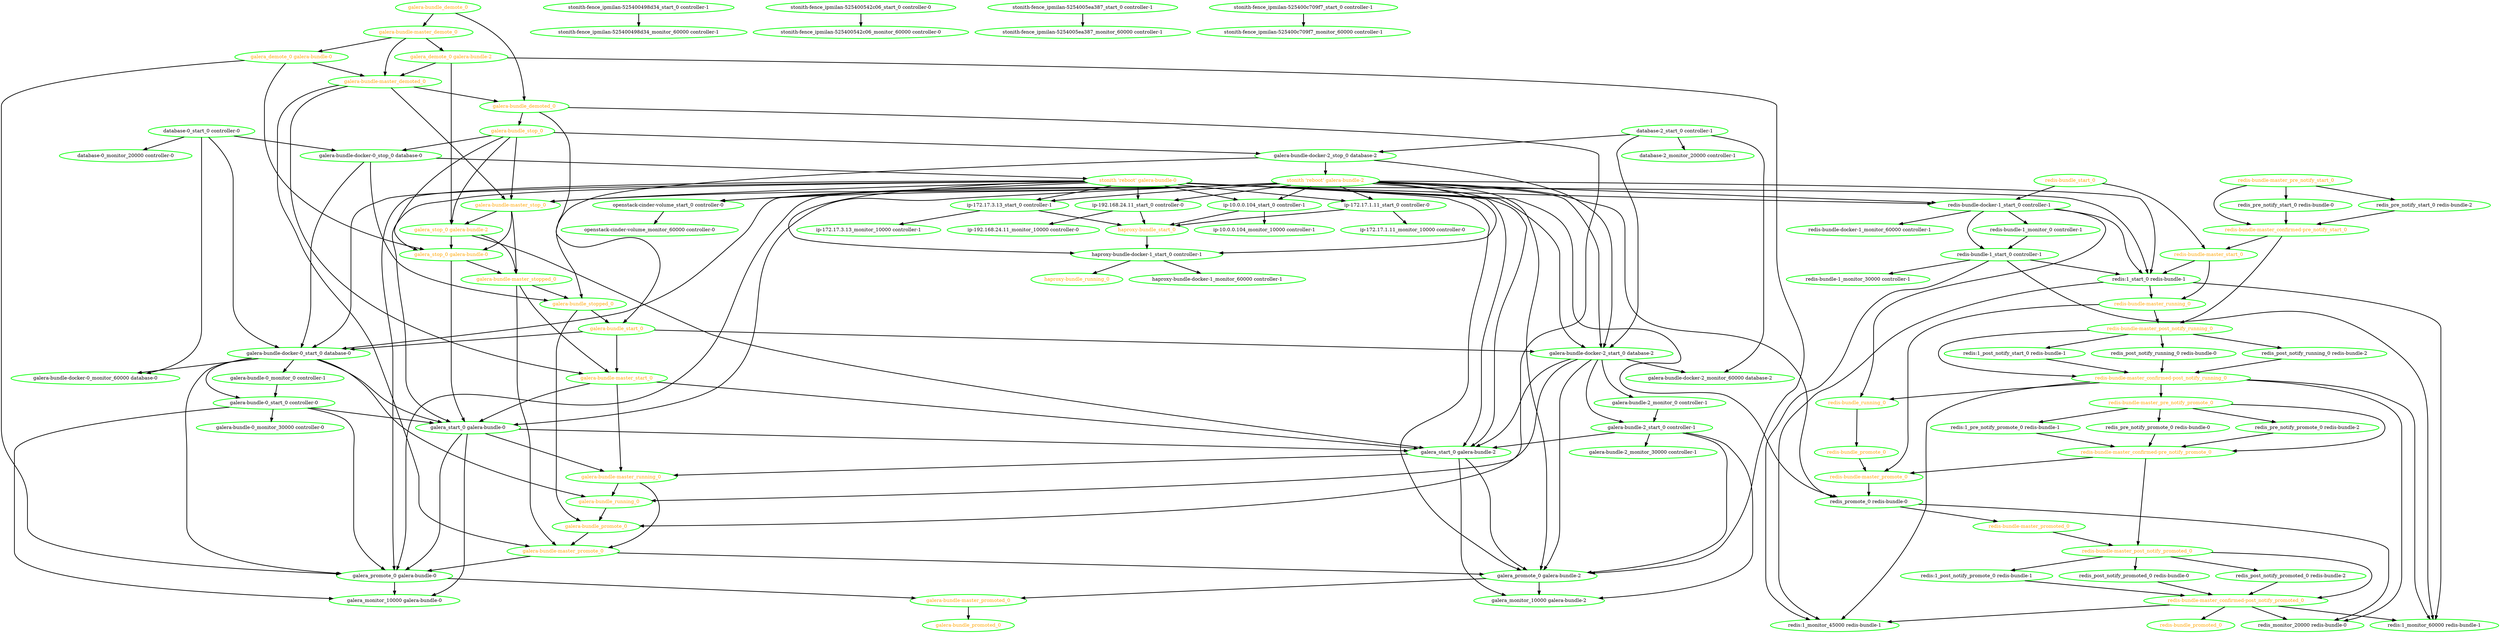  digraph "g" {
"database-0_monitor_20000 controller-0" [ style=bold color="green" fontcolor="black"]
"database-0_start_0 controller-0" -> "database-0_monitor_20000 controller-0" [ style = bold]
"database-0_start_0 controller-0" -> "galera-bundle-docker-0_monitor_60000 database-0" [ style = bold]
"database-0_start_0 controller-0" -> "galera-bundle-docker-0_start_0 database-0" [ style = bold]
"database-0_start_0 controller-0" -> "galera-bundle-docker-0_stop_0 database-0" [ style = bold]
"database-0_start_0 controller-0" [ style=bold color="green" fontcolor="black"]
"database-2_monitor_20000 controller-1" [ style=bold color="green" fontcolor="black"]
"database-2_start_0 controller-1" -> "database-2_monitor_20000 controller-1" [ style = bold]
"database-2_start_0 controller-1" -> "galera-bundle-docker-2_monitor_60000 database-2" [ style = bold]
"database-2_start_0 controller-1" -> "galera-bundle-docker-2_start_0 database-2" [ style = bold]
"database-2_start_0 controller-1" -> "galera-bundle-docker-2_stop_0 database-2" [ style = bold]
"database-2_start_0 controller-1" [ style=bold color="green" fontcolor="black"]
"galera-bundle-0_monitor_0 controller-1" -> "galera-bundle-0_start_0 controller-0" [ style = bold]
"galera-bundle-0_monitor_0 controller-1" [ style=bold color="green" fontcolor="black"]
"galera-bundle-0_monitor_30000 controller-0" [ style=bold color="green" fontcolor="black"]
"galera-bundle-0_start_0 controller-0" -> "galera-bundle-0_monitor_30000 controller-0" [ style = bold]
"galera-bundle-0_start_0 controller-0" -> "galera_monitor_10000 galera-bundle-0" [ style = bold]
"galera-bundle-0_start_0 controller-0" -> "galera_promote_0 galera-bundle-0" [ style = bold]
"galera-bundle-0_start_0 controller-0" -> "galera_start_0 galera-bundle-0" [ style = bold]
"galera-bundle-0_start_0 controller-0" [ style=bold color="green" fontcolor="black"]
"galera-bundle-2_monitor_0 controller-1" -> "galera-bundle-2_start_0 controller-1" [ style = bold]
"galera-bundle-2_monitor_0 controller-1" [ style=bold color="green" fontcolor="black"]
"galera-bundle-2_monitor_30000 controller-1" [ style=bold color="green" fontcolor="black"]
"galera-bundle-2_start_0 controller-1" -> "galera-bundle-2_monitor_30000 controller-1" [ style = bold]
"galera-bundle-2_start_0 controller-1" -> "galera_monitor_10000 galera-bundle-2" [ style = bold]
"galera-bundle-2_start_0 controller-1" -> "galera_promote_0 galera-bundle-2" [ style = bold]
"galera-bundle-2_start_0 controller-1" -> "galera_start_0 galera-bundle-2" [ style = bold]
"galera-bundle-2_start_0 controller-1" [ style=bold color="green" fontcolor="black"]
"galera-bundle-docker-0_monitor_60000 database-0" [ style=bold color="green" fontcolor="black"]
"galera-bundle-docker-0_start_0 database-0" -> "galera-bundle-0_monitor_0 controller-1" [ style = bold]
"galera-bundle-docker-0_start_0 database-0" -> "galera-bundle-0_start_0 controller-0" [ style = bold]
"galera-bundle-docker-0_start_0 database-0" -> "galera-bundle-docker-0_monitor_60000 database-0" [ style = bold]
"galera-bundle-docker-0_start_0 database-0" -> "galera-bundle_running_0" [ style = bold]
"galera-bundle-docker-0_start_0 database-0" -> "galera_promote_0 galera-bundle-0" [ style = bold]
"galera-bundle-docker-0_start_0 database-0" -> "galera_start_0 galera-bundle-0" [ style = bold]
"galera-bundle-docker-0_start_0 database-0" [ style=bold color="green" fontcolor="black"]
"galera-bundle-docker-0_stop_0 database-0" -> "galera-bundle-docker-0_start_0 database-0" [ style = bold]
"galera-bundle-docker-0_stop_0 database-0" -> "galera-bundle_stopped_0" [ style = bold]
"galera-bundle-docker-0_stop_0 database-0" -> "stonith 'reboot' galera-bundle-0" [ style = bold]
"galera-bundle-docker-0_stop_0 database-0" [ style=bold color="green" fontcolor="black"]
"galera-bundle-docker-2_monitor_60000 database-2" [ style=bold color="green" fontcolor="black"]
"galera-bundle-docker-2_start_0 database-2" -> "galera-bundle-2_monitor_0 controller-1" [ style = bold]
"galera-bundle-docker-2_start_0 database-2" -> "galera-bundle-2_start_0 controller-1" [ style = bold]
"galera-bundle-docker-2_start_0 database-2" -> "galera-bundle-docker-2_monitor_60000 database-2" [ style = bold]
"galera-bundle-docker-2_start_0 database-2" -> "galera-bundle_running_0" [ style = bold]
"galera-bundle-docker-2_start_0 database-2" -> "galera_promote_0 galera-bundle-2" [ style = bold]
"galera-bundle-docker-2_start_0 database-2" -> "galera_start_0 galera-bundle-2" [ style = bold]
"galera-bundle-docker-2_start_0 database-2" [ style=bold color="green" fontcolor="black"]
"galera-bundle-docker-2_stop_0 database-2" -> "galera-bundle-docker-2_start_0 database-2" [ style = bold]
"galera-bundle-docker-2_stop_0 database-2" -> "galera-bundle_stopped_0" [ style = bold]
"galera-bundle-docker-2_stop_0 database-2" -> "stonith 'reboot' galera-bundle-2" [ style = bold]
"galera-bundle-docker-2_stop_0 database-2" [ style=bold color="green" fontcolor="black"]
"galera-bundle-master_demote_0" -> "galera-bundle-master_demoted_0" [ style = bold]
"galera-bundle-master_demote_0" -> "galera_demote_0 galera-bundle-0" [ style = bold]
"galera-bundle-master_demote_0" -> "galera_demote_0 galera-bundle-2" [ style = bold]
"galera-bundle-master_demote_0" [ style=bold color="green" fontcolor="orange"]
"galera-bundle-master_demoted_0" -> "galera-bundle-master_promote_0" [ style = bold]
"galera-bundle-master_demoted_0" -> "galera-bundle-master_start_0" [ style = bold]
"galera-bundle-master_demoted_0" -> "galera-bundle-master_stop_0" [ style = bold]
"galera-bundle-master_demoted_0" -> "galera-bundle_demoted_0" [ style = bold]
"galera-bundle-master_demoted_0" [ style=bold color="green" fontcolor="orange"]
"galera-bundle-master_promote_0" -> "galera_promote_0 galera-bundle-0" [ style = bold]
"galera-bundle-master_promote_0" -> "galera_promote_0 galera-bundle-2" [ style = bold]
"galera-bundle-master_promote_0" [ style=bold color="green" fontcolor="orange"]
"galera-bundle-master_promoted_0" -> "galera-bundle_promoted_0" [ style = bold]
"galera-bundle-master_promoted_0" [ style=bold color="green" fontcolor="orange"]
"galera-bundle-master_running_0" -> "galera-bundle-master_promote_0" [ style = bold]
"galera-bundle-master_running_0" -> "galera-bundle_running_0" [ style = bold]
"galera-bundle-master_running_0" [ style=bold color="green" fontcolor="orange"]
"galera-bundle-master_start_0" -> "galera-bundle-master_running_0" [ style = bold]
"galera-bundle-master_start_0" -> "galera_start_0 galera-bundle-0" [ style = bold]
"galera-bundle-master_start_0" -> "galera_start_0 galera-bundle-2" [ style = bold]
"galera-bundle-master_start_0" [ style=bold color="green" fontcolor="orange"]
"galera-bundle-master_stop_0" -> "galera-bundle-master_stopped_0" [ style = bold]
"galera-bundle-master_stop_0" -> "galera_stop_0 galera-bundle-0" [ style = bold]
"galera-bundle-master_stop_0" -> "galera_stop_0 galera-bundle-2" [ style = bold]
"galera-bundle-master_stop_0" [ style=bold color="green" fontcolor="orange"]
"galera-bundle-master_stopped_0" -> "galera-bundle-master_promote_0" [ style = bold]
"galera-bundle-master_stopped_0" -> "galera-bundle-master_start_0" [ style = bold]
"galera-bundle-master_stopped_0" -> "galera-bundle_stopped_0" [ style = bold]
"galera-bundle-master_stopped_0" [ style=bold color="green" fontcolor="orange"]
"galera-bundle_demote_0" -> "galera-bundle-master_demote_0" [ style = bold]
"galera-bundle_demote_0" -> "galera-bundle_demoted_0" [ style = bold]
"galera-bundle_demote_0" [ style=bold color="green" fontcolor="orange"]
"galera-bundle_demoted_0" -> "galera-bundle_promote_0" [ style = bold]
"galera-bundle_demoted_0" -> "galera-bundle_start_0" [ style = bold]
"galera-bundle_demoted_0" -> "galera-bundle_stop_0" [ style = bold]
"galera-bundle_demoted_0" [ style=bold color="green" fontcolor="orange"]
"galera-bundle_promote_0" -> "galera-bundle-master_promote_0" [ style = bold]
"galera-bundle_promote_0" [ style=bold color="green" fontcolor="orange"]
"galera-bundle_promoted_0" [ style=bold color="green" fontcolor="orange"]
"galera-bundle_running_0" -> "galera-bundle_promote_0" [ style = bold]
"galera-bundle_running_0" [ style=bold color="green" fontcolor="orange"]
"galera-bundle_start_0" -> "galera-bundle-docker-0_start_0 database-0" [ style = bold]
"galera-bundle_start_0" -> "galera-bundle-docker-2_start_0 database-2" [ style = bold]
"galera-bundle_start_0" -> "galera-bundle-master_start_0" [ style = bold]
"galera-bundle_start_0" [ style=bold color="green" fontcolor="orange"]
"galera-bundle_stop_0" -> "galera-bundle-docker-0_stop_0 database-0" [ style = bold]
"galera-bundle_stop_0" -> "galera-bundle-docker-2_stop_0 database-2" [ style = bold]
"galera-bundle_stop_0" -> "galera-bundle-master_stop_0" [ style = bold]
"galera-bundle_stop_0" -> "galera_stop_0 galera-bundle-0" [ style = bold]
"galera-bundle_stop_0" -> "galera_stop_0 galera-bundle-2" [ style = bold]
"galera-bundle_stop_0" [ style=bold color="green" fontcolor="orange"]
"galera-bundle_stopped_0" -> "galera-bundle_promote_0" [ style = bold]
"galera-bundle_stopped_0" -> "galera-bundle_start_0" [ style = bold]
"galera-bundle_stopped_0" [ style=bold color="green" fontcolor="orange"]
"galera_demote_0 galera-bundle-0" -> "galera-bundle-master_demoted_0" [ style = bold]
"galera_demote_0 galera-bundle-0" -> "galera_promote_0 galera-bundle-0" [ style = bold]
"galera_demote_0 galera-bundle-0" -> "galera_stop_0 galera-bundle-0" [ style = bold]
"galera_demote_0 galera-bundle-0" [ style=bold color="green" fontcolor="orange"]
"galera_demote_0 galera-bundle-2" -> "galera-bundle-master_demoted_0" [ style = bold]
"galera_demote_0 galera-bundle-2" -> "galera_promote_0 galera-bundle-2" [ style = bold]
"galera_demote_0 galera-bundle-2" -> "galera_stop_0 galera-bundle-2" [ style = bold]
"galera_demote_0 galera-bundle-2" [ style=bold color="green" fontcolor="orange"]
"galera_monitor_10000 galera-bundle-0" [ style=bold color="green" fontcolor="black"]
"galera_monitor_10000 galera-bundle-2" [ style=bold color="green" fontcolor="black"]
"galera_promote_0 galera-bundle-0" -> "galera-bundle-master_promoted_0" [ style = bold]
"galera_promote_0 galera-bundle-0" -> "galera_monitor_10000 galera-bundle-0" [ style = bold]
"galera_promote_0 galera-bundle-0" [ style=bold color="green" fontcolor="black"]
"galera_promote_0 galera-bundle-2" -> "galera-bundle-master_promoted_0" [ style = bold]
"galera_promote_0 galera-bundle-2" -> "galera_monitor_10000 galera-bundle-2" [ style = bold]
"galera_promote_0 galera-bundle-2" [ style=bold color="green" fontcolor="black"]
"galera_start_0 galera-bundle-0" -> "galera-bundle-master_running_0" [ style = bold]
"galera_start_0 galera-bundle-0" -> "galera_monitor_10000 galera-bundle-0" [ style = bold]
"galera_start_0 galera-bundle-0" -> "galera_promote_0 galera-bundle-0" [ style = bold]
"galera_start_0 galera-bundle-0" -> "galera_start_0 galera-bundle-2" [ style = bold]
"galera_start_0 galera-bundle-0" [ style=bold color="green" fontcolor="black"]
"galera_start_0 galera-bundle-2" -> "galera-bundle-master_running_0" [ style = bold]
"galera_start_0 galera-bundle-2" -> "galera_monitor_10000 galera-bundle-2" [ style = bold]
"galera_start_0 galera-bundle-2" -> "galera_promote_0 galera-bundle-2" [ style = bold]
"galera_start_0 galera-bundle-2" [ style=bold color="green" fontcolor="black"]
"galera_stop_0 galera-bundle-0" -> "galera-bundle-master_stopped_0" [ style = bold]
"galera_stop_0 galera-bundle-0" -> "galera_start_0 galera-bundle-0" [ style = bold]
"galera_stop_0 galera-bundle-0" [ style=bold color="green" fontcolor="orange"]
"galera_stop_0 galera-bundle-2" -> "galera-bundle-master_stopped_0" [ style = bold]
"galera_stop_0 galera-bundle-2" -> "galera_start_0 galera-bundle-2" [ style = bold]
"galera_stop_0 galera-bundle-2" -> "galera_stop_0 galera-bundle-0" [ style = bold]
"galera_stop_0 galera-bundle-2" [ style=bold color="green" fontcolor="orange"]
"haproxy-bundle-docker-1_monitor_60000 controller-1" [ style=bold color="green" fontcolor="black"]
"haproxy-bundle-docker-1_start_0 controller-1" -> "haproxy-bundle-docker-1_monitor_60000 controller-1" [ style = bold]
"haproxy-bundle-docker-1_start_0 controller-1" -> "haproxy-bundle_running_0" [ style = bold]
"haproxy-bundle-docker-1_start_0 controller-1" [ style=bold color="green" fontcolor="black"]
"haproxy-bundle_running_0" [ style=bold color="green" fontcolor="orange"]
"haproxy-bundle_start_0" -> "haproxy-bundle-docker-1_start_0 controller-1" [ style = bold]
"haproxy-bundle_start_0" [ style=bold color="green" fontcolor="orange"]
"ip-10.0.0.104_monitor_10000 controller-1" [ style=bold color="green" fontcolor="black"]
"ip-10.0.0.104_start_0 controller-1" -> "haproxy-bundle_start_0" [ style = bold]
"ip-10.0.0.104_start_0 controller-1" -> "ip-10.0.0.104_monitor_10000 controller-1" [ style = bold]
"ip-10.0.0.104_start_0 controller-1" [ style=bold color="green" fontcolor="black"]
"ip-172.17.1.11_monitor_10000 controller-0" [ style=bold color="green" fontcolor="black"]
"ip-172.17.1.11_start_0 controller-0" -> "haproxy-bundle_start_0" [ style = bold]
"ip-172.17.1.11_start_0 controller-0" -> "ip-172.17.1.11_monitor_10000 controller-0" [ style = bold]
"ip-172.17.1.11_start_0 controller-0" [ style=bold color="green" fontcolor="black"]
"ip-172.17.3.13_monitor_10000 controller-1" [ style=bold color="green" fontcolor="black"]
"ip-172.17.3.13_start_0 controller-1" -> "haproxy-bundle_start_0" [ style = bold]
"ip-172.17.3.13_start_0 controller-1" -> "ip-172.17.3.13_monitor_10000 controller-1" [ style = bold]
"ip-172.17.3.13_start_0 controller-1" [ style=bold color="green" fontcolor="black"]
"ip-192.168.24.11_monitor_10000 controller-0" [ style=bold color="green" fontcolor="black"]
"ip-192.168.24.11_start_0 controller-0" -> "haproxy-bundle_start_0" [ style = bold]
"ip-192.168.24.11_start_0 controller-0" -> "ip-192.168.24.11_monitor_10000 controller-0" [ style = bold]
"ip-192.168.24.11_start_0 controller-0" [ style=bold color="green" fontcolor="black"]
"openstack-cinder-volume_monitor_60000 controller-0" [ style=bold color="green" fontcolor="black"]
"openstack-cinder-volume_start_0 controller-0" -> "openstack-cinder-volume_monitor_60000 controller-0" [ style = bold]
"openstack-cinder-volume_start_0 controller-0" [ style=bold color="green" fontcolor="black"]
"redis-bundle-1_monitor_0 controller-1" -> "redis-bundle-1_start_0 controller-1" [ style = bold]
"redis-bundle-1_monitor_0 controller-1" [ style=bold color="green" fontcolor="black"]
"redis-bundle-1_monitor_30000 controller-1" [ style=bold color="green" fontcolor="black"]
"redis-bundle-1_start_0 controller-1" -> "redis-bundle-1_monitor_30000 controller-1" [ style = bold]
"redis-bundle-1_start_0 controller-1" -> "redis:1_monitor_45000 redis-bundle-1" [ style = bold]
"redis-bundle-1_start_0 controller-1" -> "redis:1_monitor_60000 redis-bundle-1" [ style = bold]
"redis-bundle-1_start_0 controller-1" -> "redis:1_start_0 redis-bundle-1" [ style = bold]
"redis-bundle-1_start_0 controller-1" [ style=bold color="green" fontcolor="black"]
"redis-bundle-docker-1_monitor_60000 controller-1" [ style=bold color="green" fontcolor="black"]
"redis-bundle-docker-1_start_0 controller-1" -> "redis-bundle-1_monitor_0 controller-1" [ style = bold]
"redis-bundle-docker-1_start_0 controller-1" -> "redis-bundle-1_start_0 controller-1" [ style = bold]
"redis-bundle-docker-1_start_0 controller-1" -> "redis-bundle-docker-1_monitor_60000 controller-1" [ style = bold]
"redis-bundle-docker-1_start_0 controller-1" -> "redis-bundle_running_0" [ style = bold]
"redis-bundle-docker-1_start_0 controller-1" -> "redis:1_start_0 redis-bundle-1" [ style = bold]
"redis-bundle-docker-1_start_0 controller-1" [ style=bold color="green" fontcolor="black"]
"redis-bundle-master_confirmed-post_notify_promoted_0" -> "redis-bundle_promoted_0" [ style = bold]
"redis-bundle-master_confirmed-post_notify_promoted_0" -> "redis:1_monitor_45000 redis-bundle-1" [ style = bold]
"redis-bundle-master_confirmed-post_notify_promoted_0" -> "redis:1_monitor_60000 redis-bundle-1" [ style = bold]
"redis-bundle-master_confirmed-post_notify_promoted_0" -> "redis_monitor_20000 redis-bundle-0" [ style = bold]
"redis-bundle-master_confirmed-post_notify_promoted_0" [ style=bold color="green" fontcolor="orange"]
"redis-bundle-master_confirmed-post_notify_running_0" -> "redis-bundle-master_pre_notify_promote_0" [ style = bold]
"redis-bundle-master_confirmed-post_notify_running_0" -> "redis-bundle_running_0" [ style = bold]
"redis-bundle-master_confirmed-post_notify_running_0" -> "redis:1_monitor_45000 redis-bundle-1" [ style = bold]
"redis-bundle-master_confirmed-post_notify_running_0" -> "redis:1_monitor_60000 redis-bundle-1" [ style = bold]
"redis-bundle-master_confirmed-post_notify_running_0" -> "redis_monitor_20000 redis-bundle-0" [ style = bold]
"redis-bundle-master_confirmed-post_notify_running_0" [ style=bold color="green" fontcolor="orange"]
"redis-bundle-master_confirmed-pre_notify_promote_0" -> "redis-bundle-master_post_notify_promoted_0" [ style = bold]
"redis-bundle-master_confirmed-pre_notify_promote_0" -> "redis-bundle-master_promote_0" [ style = bold]
"redis-bundle-master_confirmed-pre_notify_promote_0" [ style=bold color="green" fontcolor="orange"]
"redis-bundle-master_confirmed-pre_notify_start_0" -> "redis-bundle-master_post_notify_running_0" [ style = bold]
"redis-bundle-master_confirmed-pre_notify_start_0" -> "redis-bundle-master_start_0" [ style = bold]
"redis-bundle-master_confirmed-pre_notify_start_0" [ style=bold color="green" fontcolor="orange"]
"redis-bundle-master_post_notify_promoted_0" -> "redis-bundle-master_confirmed-post_notify_promoted_0" [ style = bold]
"redis-bundle-master_post_notify_promoted_0" -> "redis:1_post_notify_promote_0 redis-bundle-1" [ style = bold]
"redis-bundle-master_post_notify_promoted_0" -> "redis_post_notify_promoted_0 redis-bundle-0" [ style = bold]
"redis-bundle-master_post_notify_promoted_0" -> "redis_post_notify_promoted_0 redis-bundle-2" [ style = bold]
"redis-bundle-master_post_notify_promoted_0" [ style=bold color="green" fontcolor="orange"]
"redis-bundle-master_post_notify_running_0" -> "redis-bundle-master_confirmed-post_notify_running_0" [ style = bold]
"redis-bundle-master_post_notify_running_0" -> "redis:1_post_notify_start_0 redis-bundle-1" [ style = bold]
"redis-bundle-master_post_notify_running_0" -> "redis_post_notify_running_0 redis-bundle-0" [ style = bold]
"redis-bundle-master_post_notify_running_0" -> "redis_post_notify_running_0 redis-bundle-2" [ style = bold]
"redis-bundle-master_post_notify_running_0" [ style=bold color="green" fontcolor="orange"]
"redis-bundle-master_pre_notify_promote_0" -> "redis-bundle-master_confirmed-pre_notify_promote_0" [ style = bold]
"redis-bundle-master_pre_notify_promote_0" -> "redis:1_pre_notify_promote_0 redis-bundle-1" [ style = bold]
"redis-bundle-master_pre_notify_promote_0" -> "redis_pre_notify_promote_0 redis-bundle-0" [ style = bold]
"redis-bundle-master_pre_notify_promote_0" -> "redis_pre_notify_promote_0 redis-bundle-2" [ style = bold]
"redis-bundle-master_pre_notify_promote_0" [ style=bold color="green" fontcolor="orange"]
"redis-bundle-master_pre_notify_start_0" -> "redis-bundle-master_confirmed-pre_notify_start_0" [ style = bold]
"redis-bundle-master_pre_notify_start_0" -> "redis_pre_notify_start_0 redis-bundle-0" [ style = bold]
"redis-bundle-master_pre_notify_start_0" -> "redis_pre_notify_start_0 redis-bundle-2" [ style = bold]
"redis-bundle-master_pre_notify_start_0" [ style=bold color="green" fontcolor="orange"]
"redis-bundle-master_promote_0" -> "redis_promote_0 redis-bundle-0" [ style = bold]
"redis-bundle-master_promote_0" [ style=bold color="green" fontcolor="orange"]
"redis-bundle-master_promoted_0" -> "redis-bundle-master_post_notify_promoted_0" [ style = bold]
"redis-bundle-master_promoted_0" [ style=bold color="green" fontcolor="orange"]
"redis-bundle-master_running_0" -> "redis-bundle-master_post_notify_running_0" [ style = bold]
"redis-bundle-master_running_0" -> "redis-bundle-master_promote_0" [ style = bold]
"redis-bundle-master_running_0" [ style=bold color="green" fontcolor="orange"]
"redis-bundle-master_start_0" -> "redis-bundle-master_running_0" [ style = bold]
"redis-bundle-master_start_0" -> "redis:1_start_0 redis-bundle-1" [ style = bold]
"redis-bundle-master_start_0" [ style=bold color="green" fontcolor="orange"]
"redis-bundle_promote_0" -> "redis-bundle-master_promote_0" [ style = bold]
"redis-bundle_promote_0" [ style=bold color="green" fontcolor="orange"]
"redis-bundle_promoted_0" [ style=bold color="green" fontcolor="orange"]
"redis-bundle_running_0" -> "redis-bundle_promote_0" [ style = bold]
"redis-bundle_running_0" [ style=bold color="green" fontcolor="orange"]
"redis-bundle_start_0" -> "redis-bundle-docker-1_start_0 controller-1" [ style = bold]
"redis-bundle_start_0" -> "redis-bundle-master_start_0" [ style = bold]
"redis-bundle_start_0" [ style=bold color="green" fontcolor="orange"]
"redis:1_monitor_45000 redis-bundle-1" [ style=bold color="green" fontcolor="black"]
"redis:1_monitor_60000 redis-bundle-1" [ style=bold color="green" fontcolor="black"]
"redis:1_post_notify_promote_0 redis-bundle-1" -> "redis-bundle-master_confirmed-post_notify_promoted_0" [ style = bold]
"redis:1_post_notify_promote_0 redis-bundle-1" [ style=bold color="green" fontcolor="black"]
"redis:1_post_notify_start_0 redis-bundle-1" -> "redis-bundle-master_confirmed-post_notify_running_0" [ style = bold]
"redis:1_post_notify_start_0 redis-bundle-1" [ style=bold color="green" fontcolor="black"]
"redis:1_pre_notify_promote_0 redis-bundle-1" -> "redis-bundle-master_confirmed-pre_notify_promote_0" [ style = bold]
"redis:1_pre_notify_promote_0 redis-bundle-1" [ style=bold color="green" fontcolor="black"]
"redis:1_start_0 redis-bundle-1" -> "redis-bundle-master_running_0" [ style = bold]
"redis:1_start_0 redis-bundle-1" -> "redis:1_monitor_45000 redis-bundle-1" [ style = bold]
"redis:1_start_0 redis-bundle-1" -> "redis:1_monitor_60000 redis-bundle-1" [ style = bold]
"redis:1_start_0 redis-bundle-1" [ style=bold color="green" fontcolor="black"]
"redis_monitor_20000 redis-bundle-0" [ style=bold color="green" fontcolor="black"]
"redis_post_notify_promoted_0 redis-bundle-0" -> "redis-bundle-master_confirmed-post_notify_promoted_0" [ style = bold]
"redis_post_notify_promoted_0 redis-bundle-0" [ style=bold color="green" fontcolor="black"]
"redis_post_notify_promoted_0 redis-bundle-2" -> "redis-bundle-master_confirmed-post_notify_promoted_0" [ style = bold]
"redis_post_notify_promoted_0 redis-bundle-2" [ style=bold color="green" fontcolor="black"]
"redis_post_notify_running_0 redis-bundle-0" -> "redis-bundle-master_confirmed-post_notify_running_0" [ style = bold]
"redis_post_notify_running_0 redis-bundle-0" [ style=bold color="green" fontcolor="black"]
"redis_post_notify_running_0 redis-bundle-2" -> "redis-bundle-master_confirmed-post_notify_running_0" [ style = bold]
"redis_post_notify_running_0 redis-bundle-2" [ style=bold color="green" fontcolor="black"]
"redis_pre_notify_promote_0 redis-bundle-0" -> "redis-bundle-master_confirmed-pre_notify_promote_0" [ style = bold]
"redis_pre_notify_promote_0 redis-bundle-0" [ style=bold color="green" fontcolor="black"]
"redis_pre_notify_promote_0 redis-bundle-2" -> "redis-bundle-master_confirmed-pre_notify_promote_0" [ style = bold]
"redis_pre_notify_promote_0 redis-bundle-2" [ style=bold color="green" fontcolor="black"]
"redis_pre_notify_start_0 redis-bundle-0" -> "redis-bundle-master_confirmed-pre_notify_start_0" [ style = bold]
"redis_pre_notify_start_0 redis-bundle-0" [ style=bold color="green" fontcolor="black"]
"redis_pre_notify_start_0 redis-bundle-2" -> "redis-bundle-master_confirmed-pre_notify_start_0" [ style = bold]
"redis_pre_notify_start_0 redis-bundle-2" [ style=bold color="green" fontcolor="black"]
"redis_promote_0 redis-bundle-0" -> "redis-bundle-master_promoted_0" [ style = bold]
"redis_promote_0 redis-bundle-0" -> "redis_monitor_20000 redis-bundle-0" [ style = bold]
"redis_promote_0 redis-bundle-0" [ style=bold color="green" fontcolor="black"]
"stonith 'reboot' galera-bundle-0" -> "galera-bundle-docker-0_start_0 database-0" [ style = bold]
"stonith 'reboot' galera-bundle-0" -> "galera-bundle-docker-2_start_0 database-2" [ style = bold]
"stonith 'reboot' galera-bundle-0" -> "galera-bundle-master_stop_0" [ style = bold]
"stonith 'reboot' galera-bundle-0" -> "galera_promote_0 galera-bundle-0" [ style = bold]
"stonith 'reboot' galera-bundle-0" -> "galera_promote_0 galera-bundle-2" [ style = bold]
"stonith 'reboot' galera-bundle-0" -> "galera_start_0 galera-bundle-0" [ style = bold]
"stonith 'reboot' galera-bundle-0" -> "galera_start_0 galera-bundle-2" [ style = bold]
"stonith 'reboot' galera-bundle-0" -> "haproxy-bundle-docker-1_start_0 controller-1" [ style = bold]
"stonith 'reboot' galera-bundle-0" -> "ip-10.0.0.104_start_0 controller-1" [ style = bold]
"stonith 'reboot' galera-bundle-0" -> "ip-172.17.1.11_start_0 controller-0" [ style = bold]
"stonith 'reboot' galera-bundle-0" -> "ip-172.17.3.13_start_0 controller-1" [ style = bold]
"stonith 'reboot' galera-bundle-0" -> "ip-192.168.24.11_start_0 controller-0" [ style = bold]
"stonith 'reboot' galera-bundle-0" -> "openstack-cinder-volume_start_0 controller-0" [ style = bold]
"stonith 'reboot' galera-bundle-0" -> "redis-bundle-docker-1_start_0 controller-1" [ style = bold]
"stonith 'reboot' galera-bundle-0" -> "redis:1_start_0 redis-bundle-1" [ style = bold]
"stonith 'reboot' galera-bundle-0" -> "redis_promote_0 redis-bundle-0" [ style = bold]
"stonith 'reboot' galera-bundle-0" [ style=bold color="green" fontcolor="orange"]
"stonith 'reboot' galera-bundle-2" -> "galera-bundle-docker-0_start_0 database-0" [ style = bold]
"stonith 'reboot' galera-bundle-2" -> "galera-bundle-docker-2_start_0 database-2" [ style = bold]
"stonith 'reboot' galera-bundle-2" -> "galera-bundle-master_stop_0" [ style = bold]
"stonith 'reboot' galera-bundle-2" -> "galera_promote_0 galera-bundle-0" [ style = bold]
"stonith 'reboot' galera-bundle-2" -> "galera_promote_0 galera-bundle-2" [ style = bold]
"stonith 'reboot' galera-bundle-2" -> "galera_start_0 galera-bundle-0" [ style = bold]
"stonith 'reboot' galera-bundle-2" -> "galera_start_0 galera-bundle-2" [ style = bold]
"stonith 'reboot' galera-bundle-2" -> "haproxy-bundle-docker-1_start_0 controller-1" [ style = bold]
"stonith 'reboot' galera-bundle-2" -> "ip-10.0.0.104_start_0 controller-1" [ style = bold]
"stonith 'reboot' galera-bundle-2" -> "ip-172.17.1.11_start_0 controller-0" [ style = bold]
"stonith 'reboot' galera-bundle-2" -> "ip-172.17.3.13_start_0 controller-1" [ style = bold]
"stonith 'reboot' galera-bundle-2" -> "ip-192.168.24.11_start_0 controller-0" [ style = bold]
"stonith 'reboot' galera-bundle-2" -> "openstack-cinder-volume_start_0 controller-0" [ style = bold]
"stonith 'reboot' galera-bundle-2" -> "redis-bundle-docker-1_start_0 controller-1" [ style = bold]
"stonith 'reboot' galera-bundle-2" -> "redis:1_start_0 redis-bundle-1" [ style = bold]
"stonith 'reboot' galera-bundle-2" -> "redis_promote_0 redis-bundle-0" [ style = bold]
"stonith 'reboot' galera-bundle-2" [ style=bold color="green" fontcolor="orange"]
"stonith-fence_ipmilan-525400498d34_monitor_60000 controller-1" [ style=bold color="green" fontcolor="black"]
"stonith-fence_ipmilan-525400498d34_start_0 controller-1" -> "stonith-fence_ipmilan-525400498d34_monitor_60000 controller-1" [ style = bold]
"stonith-fence_ipmilan-525400498d34_start_0 controller-1" [ style=bold color="green" fontcolor="black"]
"stonith-fence_ipmilan-525400542c06_monitor_60000 controller-0" [ style=bold color="green" fontcolor="black"]
"stonith-fence_ipmilan-525400542c06_start_0 controller-0" -> "stonith-fence_ipmilan-525400542c06_monitor_60000 controller-0" [ style = bold]
"stonith-fence_ipmilan-525400542c06_start_0 controller-0" [ style=bold color="green" fontcolor="black"]
"stonith-fence_ipmilan-5254005ea387_monitor_60000 controller-1" [ style=bold color="green" fontcolor="black"]
"stonith-fence_ipmilan-5254005ea387_start_0 controller-1" -> "stonith-fence_ipmilan-5254005ea387_monitor_60000 controller-1" [ style = bold]
"stonith-fence_ipmilan-5254005ea387_start_0 controller-1" [ style=bold color="green" fontcolor="black"]
"stonith-fence_ipmilan-525400c709f7_monitor_60000 controller-1" [ style=bold color="green" fontcolor="black"]
"stonith-fence_ipmilan-525400c709f7_start_0 controller-1" -> "stonith-fence_ipmilan-525400c709f7_monitor_60000 controller-1" [ style = bold]
"stonith-fence_ipmilan-525400c709f7_start_0 controller-1" [ style=bold color="green" fontcolor="black"]
}
